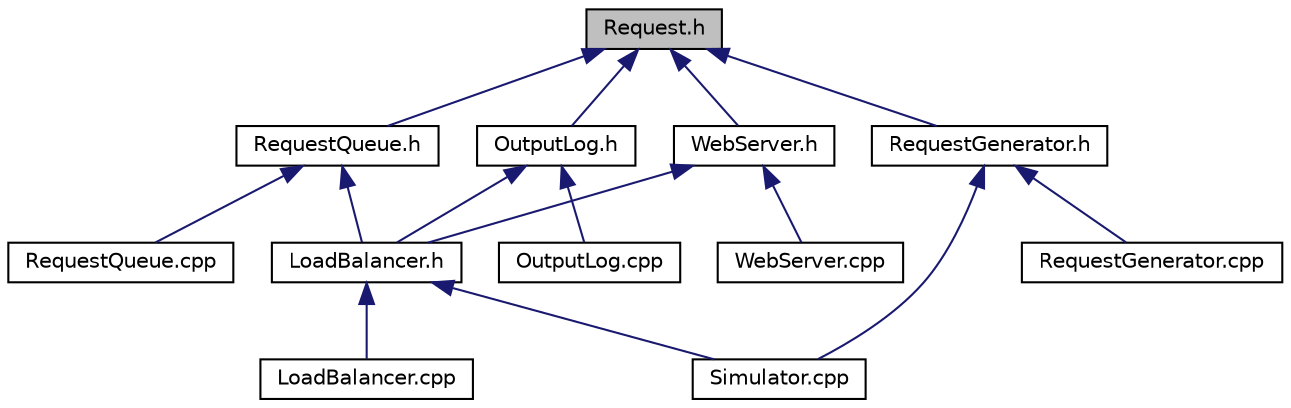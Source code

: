 digraph "Request.h"
{
 // LATEX_PDF_SIZE
  edge [fontname="Helvetica",fontsize="10",labelfontname="Helvetica",labelfontsize="10"];
  node [fontname="Helvetica",fontsize="10",shape=record];
  Node1 [label="Request.h",height=0.2,width=0.4,color="black", fillcolor="grey75", style="filled", fontcolor="black",tooltip="Declares the Request data struct."];
  Node1 -> Node2 [dir="back",color="midnightblue",fontsize="10",style="solid"];
  Node2 [label="WebServer.h",height=0.2,width=0.4,color="black", fillcolor="white", style="filled",URL="$WebServer_8h.html",tooltip="Defines the WebServer class."];
  Node2 -> Node3 [dir="back",color="midnightblue",fontsize="10",style="solid"];
  Node3 [label="LoadBalancer.h",height=0.2,width=0.4,color="black", fillcolor="white", style="filled",URL="$LoadBalancer_8h.html",tooltip="Defines the LoadBalancer class."];
  Node3 -> Node4 [dir="back",color="midnightblue",fontsize="10",style="solid"];
  Node4 [label="LoadBalancer.cpp",height=0.2,width=0.4,color="black", fillcolor="white", style="filled",URL="$LoadBalancer_8cpp.html",tooltip="Implements the LoadBalancer class."];
  Node3 -> Node5 [dir="back",color="midnightblue",fontsize="10",style="solid"];
  Node5 [label="Simulator.cpp",height=0.2,width=0.4,color="black", fillcolor="white", style="filled",URL="$Simulator_8cpp.html",tooltip="Driver for load balancer simulation."];
  Node2 -> Node6 [dir="back",color="midnightblue",fontsize="10",style="solid"];
  Node6 [label="WebServer.cpp",height=0.2,width=0.4,color="black", fillcolor="white", style="filled",URL="$WebServer_8cpp.html",tooltip="Implements the WebServer class."];
  Node1 -> Node7 [dir="back",color="midnightblue",fontsize="10",style="solid"];
  Node7 [label="RequestQueue.h",height=0.2,width=0.4,color="black", fillcolor="white", style="filled",URL="$RequestQueue_8h.html",tooltip="Defines the RequestQueue class."];
  Node7 -> Node3 [dir="back",color="midnightblue",fontsize="10",style="solid"];
  Node7 -> Node8 [dir="back",color="midnightblue",fontsize="10",style="solid"];
  Node8 [label="RequestQueue.cpp",height=0.2,width=0.4,color="black", fillcolor="white", style="filled",URL="$RequestQueue_8cpp.html",tooltip="Implements the RequestQueue class."];
  Node1 -> Node9 [dir="back",color="midnightblue",fontsize="10",style="solid"];
  Node9 [label="OutputLog.h",height=0.2,width=0.4,color="black", fillcolor="white", style="filled",URL="$OutputLog_8h.html",tooltip="Defines the OutputLog class."];
  Node9 -> Node3 [dir="back",color="midnightblue",fontsize="10",style="solid"];
  Node9 -> Node10 [dir="back",color="midnightblue",fontsize="10",style="solid"];
  Node10 [label="OutputLog.cpp",height=0.2,width=0.4,color="black", fillcolor="white", style="filled",URL="$OutputLog_8cpp.html",tooltip="Implements the OutputLog class."];
  Node1 -> Node11 [dir="back",color="midnightblue",fontsize="10",style="solid"];
  Node11 [label="RequestGenerator.h",height=0.2,width=0.4,color="black", fillcolor="white", style="filled",URL="$RequestGenerator_8h.html",tooltip="Defines the RequestGenerator class."];
  Node11 -> Node12 [dir="back",color="midnightblue",fontsize="10",style="solid"];
  Node12 [label="RequestGenerator.cpp",height=0.2,width=0.4,color="black", fillcolor="white", style="filled",URL="$RequestGenerator_8cpp.html",tooltip="Implements the RequestGenerator class."];
  Node11 -> Node5 [dir="back",color="midnightblue",fontsize="10",style="solid"];
}
